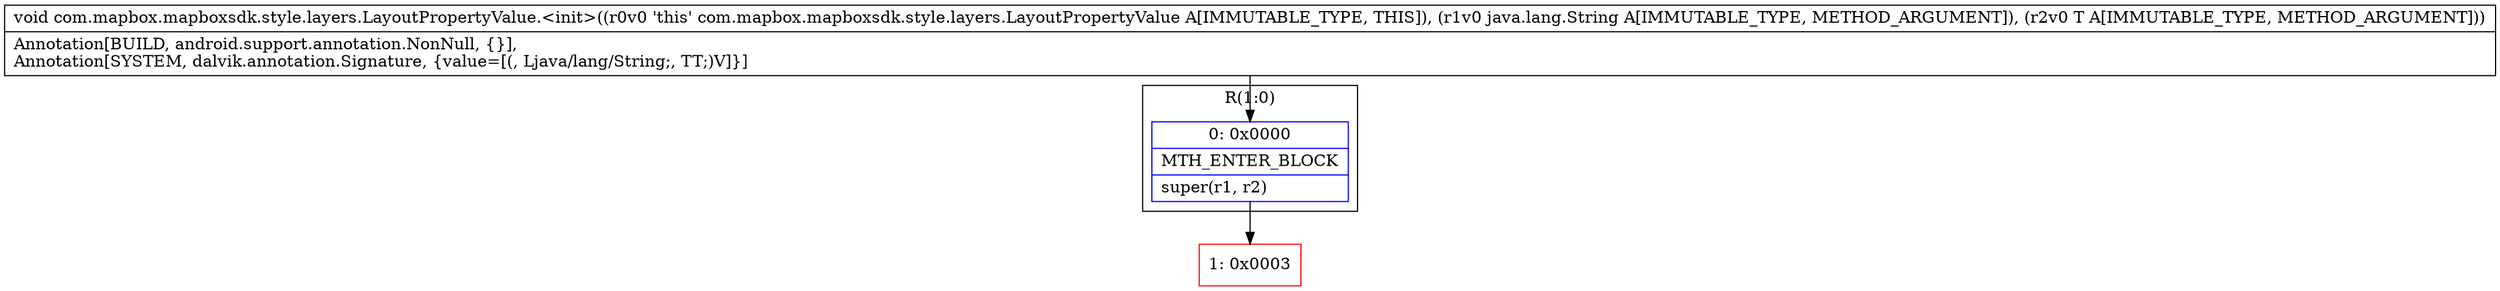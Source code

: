 digraph "CFG forcom.mapbox.mapboxsdk.style.layers.LayoutPropertyValue.\<init\>(Ljava\/lang\/String;Ljava\/lang\/Object;)V" {
subgraph cluster_Region_1323863311 {
label = "R(1:0)";
node [shape=record,color=blue];
Node_0 [shape=record,label="{0\:\ 0x0000|MTH_ENTER_BLOCK\l|super(r1, r2)\l}"];
}
Node_1 [shape=record,color=red,label="{1\:\ 0x0003}"];
MethodNode[shape=record,label="{void com.mapbox.mapboxsdk.style.layers.LayoutPropertyValue.\<init\>((r0v0 'this' com.mapbox.mapboxsdk.style.layers.LayoutPropertyValue A[IMMUTABLE_TYPE, THIS]), (r1v0 java.lang.String A[IMMUTABLE_TYPE, METHOD_ARGUMENT]), (r2v0 T A[IMMUTABLE_TYPE, METHOD_ARGUMENT]))  | Annotation[BUILD, android.support.annotation.NonNull, \{\}], \lAnnotation[SYSTEM, dalvik.annotation.Signature, \{value=[(, Ljava\/lang\/String;, TT;)V]\}]\l}"];
MethodNode -> Node_0;
Node_0 -> Node_1;
}

